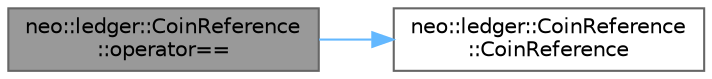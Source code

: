 digraph "neo::ledger::CoinReference::operator=="
{
 // LATEX_PDF_SIZE
  bgcolor="transparent";
  edge [fontname=Helvetica,fontsize=10,labelfontname=Helvetica,labelfontsize=10];
  node [fontname=Helvetica,fontsize=10,shape=box,height=0.2,width=0.4];
  rankdir="LR";
  Node1 [id="Node000001",label="neo::ledger::CoinReference\l::operator==",height=0.2,width=0.4,color="gray40", fillcolor="grey60", style="filled", fontcolor="black",tooltip="Checks if this coin reference equals another."];
  Node1 -> Node2 [id="edge1_Node000001_Node000002",color="steelblue1",style="solid",tooltip=" "];
  Node2 [id="Node000002",label="neo::ledger::CoinReference\l::CoinReference",height=0.2,width=0.4,color="grey40", fillcolor="white", style="filled",URL="$classneo_1_1ledger_1_1_coin_reference.html#a325754b6ef1c832326a181d15891ae20",tooltip="Constructs an empty CoinReference."];
}
